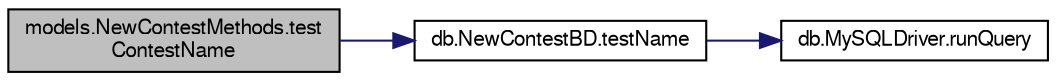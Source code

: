 digraph "models.NewContestMethods.testContestName"
{
  bgcolor="transparent";
  edge [fontname="FreeSans",fontsize="10",labelfontname="FreeSans",labelfontsize="10"];
  node [fontname="FreeSans",fontsize="10",shape=record];
  rankdir="LR";
  Node4 [label="models.NewContestMethods.test\lContestName",height=0.2,width=0.4,color="black", fillcolor="grey75", style="filled", fontcolor="black"];
  Node4 -> Node5 [color="midnightblue",fontsize="10",style="solid",fontname="FreeSans"];
  Node5 [label="db.NewContestBD.testName",height=0.2,width=0.4,color="black",URL="$classdb_1_1NewContestBD.html#a72b713f5c83c0a45cd28a8fe8f3eb103"];
  Node5 -> Node6 [color="midnightblue",fontsize="10",style="solid",fontname="FreeSans"];
  Node6 [label="db.MySQLDriver.runQuery",height=0.2,width=0.4,color="black",URL="$classdb_1_1MySQLDriver.html#a88dbd83b514760694646f5cac76e9024"];
}
